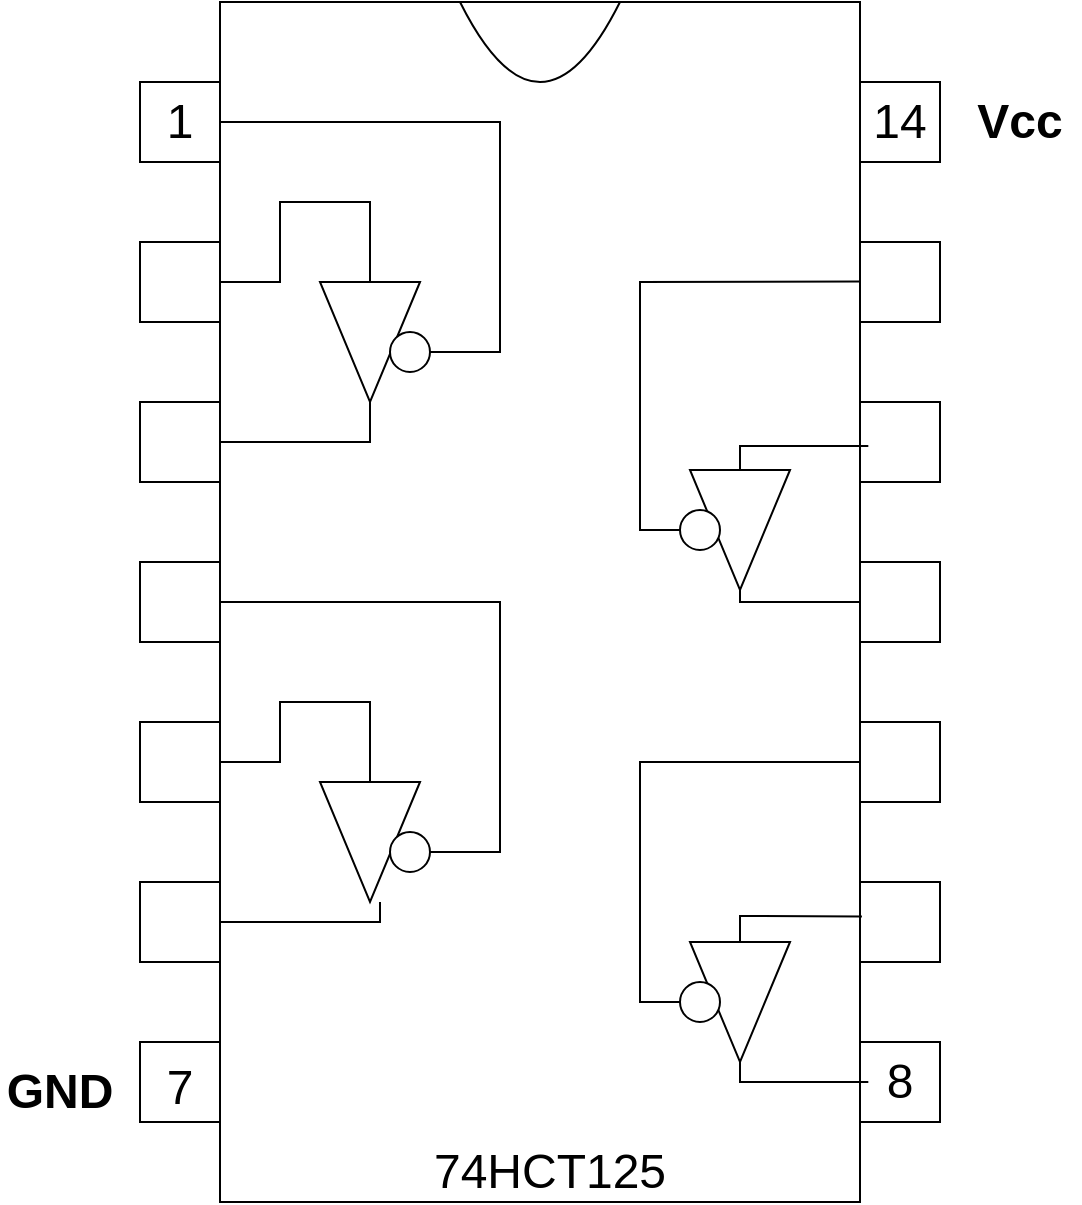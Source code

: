 <mxfile version="16.2.7" type="device"><diagram id="6YnogtWCP2fzaU13MLOl" name="Page-1"><mxGraphModel dx="1422" dy="794" grid="1" gridSize="10" guides="1" tooltips="1" connect="1" arrows="1" fold="1" page="1" pageScale="1" pageWidth="1169" pageHeight="827" math="0" shadow="0"><root><mxCell id="0"/><mxCell id="1" parent="0"/><mxCell id="AFRIKBcyymzqFkWKAvkj-53" value="" style="group" vertex="1" connectable="0" parent="1"><mxGeometry x="330" y="120" width="540" height="600" as="geometry"/></mxCell><mxCell id="AFRIKBcyymzqFkWKAvkj-21" value="" style="group" vertex="1" connectable="0" parent="AFRIKBcyymzqFkWKAvkj-53"><mxGeometry x="70" width="400" height="600" as="geometry"/></mxCell><mxCell id="AFRIKBcyymzqFkWKAvkj-1" value="" style="rounded=0;whiteSpace=wrap;html=1;" vertex="1" parent="AFRIKBcyymzqFkWKAvkj-21"><mxGeometry x="40" width="320" height="600" as="geometry"/></mxCell><mxCell id="AFRIKBcyymzqFkWKAvkj-2" value="" style="rounded=0;whiteSpace=wrap;html=1;" vertex="1" parent="AFRIKBcyymzqFkWKAvkj-21"><mxGeometry y="40" width="40" height="40" as="geometry"/></mxCell><mxCell id="AFRIKBcyymzqFkWKAvkj-4" value="" style="rounded=0;whiteSpace=wrap;html=1;" vertex="1" parent="AFRIKBcyymzqFkWKAvkj-21"><mxGeometry y="120" width="40" height="40" as="geometry"/></mxCell><mxCell id="AFRIKBcyymzqFkWKAvkj-5" value="" style="rounded=0;whiteSpace=wrap;html=1;" vertex="1" parent="AFRIKBcyymzqFkWKAvkj-21"><mxGeometry y="200" width="40" height="40" as="geometry"/></mxCell><mxCell id="AFRIKBcyymzqFkWKAvkj-6" value="" style="rounded=0;whiteSpace=wrap;html=1;" vertex="1" parent="AFRIKBcyymzqFkWKAvkj-21"><mxGeometry y="280" width="40" height="40" as="geometry"/></mxCell><mxCell id="AFRIKBcyymzqFkWKAvkj-7" value="" style="rounded=0;whiteSpace=wrap;html=1;" vertex="1" parent="AFRIKBcyymzqFkWKAvkj-21"><mxGeometry y="360" width="40" height="40" as="geometry"/></mxCell><mxCell id="AFRIKBcyymzqFkWKAvkj-8" value="" style="rounded=0;whiteSpace=wrap;html=1;" vertex="1" parent="AFRIKBcyymzqFkWKAvkj-21"><mxGeometry y="440" width="40" height="40" as="geometry"/></mxCell><mxCell id="AFRIKBcyymzqFkWKAvkj-9" value="" style="rounded=0;whiteSpace=wrap;html=1;" vertex="1" parent="AFRIKBcyymzqFkWKAvkj-21"><mxGeometry y="520" width="40" height="40" as="geometry"/></mxCell><mxCell id="AFRIKBcyymzqFkWKAvkj-10" value="" style="rounded=0;whiteSpace=wrap;html=1;" vertex="1" parent="AFRIKBcyymzqFkWKAvkj-21"><mxGeometry x="360" y="40" width="40" height="40" as="geometry"/></mxCell><mxCell id="AFRIKBcyymzqFkWKAvkj-11" value="" style="rounded=0;whiteSpace=wrap;html=1;" vertex="1" parent="AFRIKBcyymzqFkWKAvkj-21"><mxGeometry x="360" y="120" width="40" height="40" as="geometry"/></mxCell><mxCell id="AFRIKBcyymzqFkWKAvkj-12" value="" style="rounded=0;whiteSpace=wrap;html=1;" vertex="1" parent="AFRIKBcyymzqFkWKAvkj-21"><mxGeometry x="360" y="200" width="40" height="40" as="geometry"/></mxCell><mxCell id="AFRIKBcyymzqFkWKAvkj-13" value="" style="rounded=0;whiteSpace=wrap;html=1;" vertex="1" parent="AFRIKBcyymzqFkWKAvkj-21"><mxGeometry x="360" y="280" width="40" height="40" as="geometry"/></mxCell><mxCell id="AFRIKBcyymzqFkWKAvkj-14" value="" style="rounded=0;whiteSpace=wrap;html=1;" vertex="1" parent="AFRIKBcyymzqFkWKAvkj-21"><mxGeometry x="360" y="360" width="40" height="40" as="geometry"/></mxCell><mxCell id="AFRIKBcyymzqFkWKAvkj-15" value="" style="rounded=0;whiteSpace=wrap;html=1;" vertex="1" parent="AFRIKBcyymzqFkWKAvkj-21"><mxGeometry x="360" y="440" width="40" height="40" as="geometry"/></mxCell><mxCell id="AFRIKBcyymzqFkWKAvkj-16" value="" style="rounded=0;whiteSpace=wrap;html=1;" vertex="1" parent="AFRIKBcyymzqFkWKAvkj-21"><mxGeometry x="360" y="520" width="40" height="40" as="geometry"/></mxCell><mxCell id="AFRIKBcyymzqFkWKAvkj-17" value="" style="curved=1;endArrow=none;html=1;rounded=0;endFill=0;" edge="1" parent="AFRIKBcyymzqFkWKAvkj-21"><mxGeometry width="50" height="50" relative="1" as="geometry"><mxPoint x="160" as="sourcePoint"/><mxPoint x="240" as="targetPoint"/><Array as="points"><mxPoint x="180" y="40"/><mxPoint x="220" y="40"/></Array></mxGeometry></mxCell><mxCell id="AFRIKBcyymzqFkWKAvkj-20" value="" style="group" vertex="1" connectable="0" parent="AFRIKBcyymzqFkWKAvkj-21"><mxGeometry x="90" y="140" width="55" height="60" as="geometry"/></mxCell><mxCell id="AFRIKBcyymzqFkWKAvkj-18" value="" style="triangle;whiteSpace=wrap;html=1;rotation=90;" vertex="1" parent="AFRIKBcyymzqFkWKAvkj-20"><mxGeometry x="-5" y="5" width="60" height="50" as="geometry"/></mxCell><mxCell id="AFRIKBcyymzqFkWKAvkj-19" value="" style="ellipse;whiteSpace=wrap;html=1;aspect=fixed;" vertex="1" parent="AFRIKBcyymzqFkWKAvkj-20"><mxGeometry x="35" y="25" width="20" height="20" as="geometry"/></mxCell><mxCell id="AFRIKBcyymzqFkWKAvkj-22" value="" style="group" vertex="1" connectable="0" parent="AFRIKBcyymzqFkWKAvkj-21"><mxGeometry x="90" y="390" width="55" height="60" as="geometry"/></mxCell><mxCell id="AFRIKBcyymzqFkWKAvkj-23" value="" style="triangle;whiteSpace=wrap;html=1;rotation=90;" vertex="1" parent="AFRIKBcyymzqFkWKAvkj-22"><mxGeometry x="-5" y="5" width="60" height="50" as="geometry"/></mxCell><mxCell id="AFRIKBcyymzqFkWKAvkj-24" value="" style="ellipse;whiteSpace=wrap;html=1;aspect=fixed;" vertex="1" parent="AFRIKBcyymzqFkWKAvkj-22"><mxGeometry x="35" y="25" width="20" height="20" as="geometry"/></mxCell><mxCell id="AFRIKBcyymzqFkWKAvkj-30" value="" style="group" vertex="1" connectable="0" parent="AFRIKBcyymzqFkWKAvkj-21"><mxGeometry x="270" y="234" width="55" height="60" as="geometry"/></mxCell><mxCell id="AFRIKBcyymzqFkWKAvkj-26" value="" style="triangle;whiteSpace=wrap;html=1;rotation=90;" vertex="1" parent="AFRIKBcyymzqFkWKAvkj-30"><mxGeometry y="5" width="60" height="50" as="geometry"/></mxCell><mxCell id="AFRIKBcyymzqFkWKAvkj-27" value="" style="ellipse;whiteSpace=wrap;html=1;aspect=fixed;" vertex="1" parent="AFRIKBcyymzqFkWKAvkj-30"><mxGeometry y="20" width="20" height="20" as="geometry"/></mxCell><mxCell id="AFRIKBcyymzqFkWKAvkj-31" value="" style="group" vertex="1" connectable="0" parent="AFRIKBcyymzqFkWKAvkj-21"><mxGeometry x="270" y="470" width="55" height="60" as="geometry"/></mxCell><mxCell id="AFRIKBcyymzqFkWKAvkj-32" value="" style="triangle;whiteSpace=wrap;html=1;rotation=90;" vertex="1" parent="AFRIKBcyymzqFkWKAvkj-31"><mxGeometry y="5" width="60" height="50" as="geometry"/></mxCell><mxCell id="AFRIKBcyymzqFkWKAvkj-33" value="" style="ellipse;whiteSpace=wrap;html=1;aspect=fixed;" vertex="1" parent="AFRIKBcyymzqFkWKAvkj-31"><mxGeometry y="20" width="20" height="20" as="geometry"/></mxCell><mxCell id="AFRIKBcyymzqFkWKAvkj-43" value="" style="endArrow=none;html=1;rounded=0;exitX=1.013;exitY=0.9;exitDx=0;exitDy=0;exitPerimeter=0;" edge="1" parent="AFRIKBcyymzqFkWKAvkj-31" source="AFRIKBcyymzqFkWKAvkj-1"><mxGeometry width="50" height="50" relative="1" as="geometry"><mxPoint x="-20" y="110" as="sourcePoint"/><mxPoint x="30" y="60" as="targetPoint"/><Array as="points"><mxPoint x="30" y="70"/></Array></mxGeometry></mxCell><mxCell id="AFRIKBcyymzqFkWKAvkj-34" value="" style="endArrow=none;html=1;rounded=0;entryX=0;entryY=0.5;entryDx=0;entryDy=0;exitX=1;exitY=0.5;exitDx=0;exitDy=0;" edge="1" parent="AFRIKBcyymzqFkWKAvkj-21" source="AFRIKBcyymzqFkWKAvkj-4" target="AFRIKBcyymzqFkWKAvkj-18"><mxGeometry width="50" height="50" relative="1" as="geometry"><mxPoint x="-290" y="300" as="sourcePoint"/><mxPoint x="-240" y="250" as="targetPoint"/><Array as="points"><mxPoint x="70" y="140"/><mxPoint x="70" y="100"/><mxPoint x="115" y="100"/></Array></mxGeometry></mxCell><mxCell id="AFRIKBcyymzqFkWKAvkj-35" value="" style="endArrow=none;html=1;rounded=0;entryX=1;entryY=0.5;entryDx=0;entryDy=0;exitX=1;exitY=0.5;exitDx=0;exitDy=0;" edge="1" parent="AFRIKBcyymzqFkWKAvkj-21" source="AFRIKBcyymzqFkWKAvkj-19" target="AFRIKBcyymzqFkWKAvkj-2"><mxGeometry width="50" height="50" relative="1" as="geometry"><mxPoint x="-210" y="300" as="sourcePoint"/><mxPoint x="-160" y="250" as="targetPoint"/><Array as="points"><mxPoint x="180" y="175"/><mxPoint x="180" y="60"/></Array></mxGeometry></mxCell><mxCell id="AFRIKBcyymzqFkWKAvkj-36" value="" style="endArrow=none;html=1;rounded=0;entryX=1;entryY=0.5;entryDx=0;entryDy=0;exitX=1;exitY=0.5;exitDx=0;exitDy=0;" edge="1" parent="AFRIKBcyymzqFkWKAvkj-21" source="AFRIKBcyymzqFkWKAvkj-5" target="AFRIKBcyymzqFkWKAvkj-18"><mxGeometry width="50" height="50" relative="1" as="geometry"><mxPoint x="-230" y="320" as="sourcePoint"/><mxPoint x="-180" y="270" as="targetPoint"/><Array as="points"><mxPoint x="115" y="220"/></Array></mxGeometry></mxCell><mxCell id="AFRIKBcyymzqFkWKAvkj-37" value="" style="endArrow=none;html=1;rounded=0;entryX=1;entryY=0.5;entryDx=0;entryDy=0;exitX=1;exitY=0.5;exitDx=0;exitDy=0;" edge="1" parent="AFRIKBcyymzqFkWKAvkj-21" source="AFRIKBcyymzqFkWKAvkj-24" target="AFRIKBcyymzqFkWKAvkj-6"><mxGeometry width="50" height="50" relative="1" as="geometry"><mxPoint x="-270" y="350" as="sourcePoint"/><mxPoint x="-220" y="300" as="targetPoint"/><Array as="points"><mxPoint x="180" y="425"/><mxPoint x="180" y="300"/></Array></mxGeometry></mxCell><mxCell id="AFRIKBcyymzqFkWKAvkj-38" value="" style="endArrow=none;html=1;rounded=0;entryX=0;entryY=0.5;entryDx=0;entryDy=0;exitX=1;exitY=0.5;exitDx=0;exitDy=0;" edge="1" parent="AFRIKBcyymzqFkWKAvkj-21" source="AFRIKBcyymzqFkWKAvkj-7" target="AFRIKBcyymzqFkWKAvkj-23"><mxGeometry width="50" height="50" relative="1" as="geometry"><mxPoint x="-290" y="400" as="sourcePoint"/><mxPoint x="-240" y="350" as="targetPoint"/><Array as="points"><mxPoint x="70" y="380"/><mxPoint x="70" y="350"/><mxPoint x="115" y="350"/></Array></mxGeometry></mxCell><mxCell id="AFRIKBcyymzqFkWKAvkj-40" value="" style="endArrow=none;html=1;rounded=0;entryX=1;entryY=0.5;entryDx=0;entryDy=0;exitX=1;exitY=0.5;exitDx=0;exitDy=0;" edge="1" parent="AFRIKBcyymzqFkWKAvkj-21" source="AFRIKBcyymzqFkWKAvkj-26" target="AFRIKBcyymzqFkWKAvkj-1"><mxGeometry width="50" height="50" relative="1" as="geometry"><mxPoint x="290" y="370" as="sourcePoint"/><mxPoint x="340" y="320" as="targetPoint"/><Array as="points"><mxPoint x="300" y="300"/></Array></mxGeometry></mxCell><mxCell id="AFRIKBcyymzqFkWKAvkj-41" value="" style="endArrow=none;html=1;rounded=0;entryX=1.013;entryY=0.37;entryDx=0;entryDy=0;entryPerimeter=0;exitX=0;exitY=0.5;exitDx=0;exitDy=0;" edge="1" parent="AFRIKBcyymzqFkWKAvkj-21" source="AFRIKBcyymzqFkWKAvkj-26" target="AFRIKBcyymzqFkWKAvkj-1"><mxGeometry width="50" height="50" relative="1" as="geometry"><mxPoint x="-300" y="360" as="sourcePoint"/><mxPoint x="-250" y="310" as="targetPoint"/><Array as="points"><mxPoint x="300" y="222"/></Array></mxGeometry></mxCell><mxCell id="AFRIKBcyymzqFkWKAvkj-42" value="" style="endArrow=none;html=1;rounded=0;entryX=1;entryY=0.233;entryDx=0;entryDy=0;entryPerimeter=0;exitX=0;exitY=0.5;exitDx=0;exitDy=0;" edge="1" parent="AFRIKBcyymzqFkWKAvkj-21" source="AFRIKBcyymzqFkWKAvkj-27" target="AFRIKBcyymzqFkWKAvkj-1"><mxGeometry width="50" height="50" relative="1" as="geometry"><mxPoint x="280" y="180" as="sourcePoint"/><mxPoint x="330" y="130" as="targetPoint"/><Array as="points"><mxPoint x="250" y="264"/><mxPoint x="250" y="140"/></Array></mxGeometry></mxCell><mxCell id="AFRIKBcyymzqFkWKAvkj-44" value="" style="endArrow=none;html=1;rounded=0;exitX=0;exitY=0.5;exitDx=0;exitDy=0;entryX=1.003;entryY=0.762;entryDx=0;entryDy=0;entryPerimeter=0;" edge="1" parent="AFRIKBcyymzqFkWKAvkj-21" source="AFRIKBcyymzqFkWKAvkj-32" target="AFRIKBcyymzqFkWKAvkj-1"><mxGeometry width="50" height="50" relative="1" as="geometry"><mxPoint x="280" y="470" as="sourcePoint"/><mxPoint x="330" y="420" as="targetPoint"/><Array as="points"><mxPoint x="300" y="457"/></Array></mxGeometry></mxCell><mxCell id="AFRIKBcyymzqFkWKAvkj-45" value="" style="endArrow=none;html=1;rounded=0;entryX=0;entryY=0.5;entryDx=0;entryDy=0;" edge="1" parent="AFRIKBcyymzqFkWKAvkj-21" target="AFRIKBcyymzqFkWKAvkj-14"><mxGeometry width="50" height="50" relative="1" as="geometry"><mxPoint x="270" y="500" as="sourcePoint"/><mxPoint x="330" y="380" as="targetPoint"/><Array as="points"><mxPoint x="250" y="500"/><mxPoint x="250" y="380"/></Array></mxGeometry></mxCell><mxCell id="AFRIKBcyymzqFkWKAvkj-48" value="74HCT125" style="text;html=1;strokeColor=none;fillColor=none;align=center;verticalAlign=middle;whiteSpace=wrap;rounded=0;fontSize=24;" vertex="1" parent="AFRIKBcyymzqFkWKAvkj-21"><mxGeometry x="140" y="570" width="130" height="30" as="geometry"/></mxCell><mxCell id="AFRIKBcyymzqFkWKAvkj-49" value="1" style="text;html=1;strokeColor=none;fillColor=none;align=center;verticalAlign=middle;whiteSpace=wrap;rounded=0;fontSize=24;" vertex="1" parent="AFRIKBcyymzqFkWKAvkj-21"><mxGeometry x="10" y="47.5" width="20" height="25" as="geometry"/></mxCell><mxCell id="AFRIKBcyymzqFkWKAvkj-50" value="7" style="text;html=1;strokeColor=none;fillColor=none;align=center;verticalAlign=middle;whiteSpace=wrap;rounded=0;fontSize=24;" vertex="1" parent="AFRIKBcyymzqFkWKAvkj-21"><mxGeometry x="10" y="530" width="20" height="25" as="geometry"/></mxCell><mxCell id="AFRIKBcyymzqFkWKAvkj-51" value="8" style="text;html=1;strokeColor=none;fillColor=none;align=center;verticalAlign=middle;whiteSpace=wrap;rounded=0;fontSize=24;" vertex="1" parent="AFRIKBcyymzqFkWKAvkj-21"><mxGeometry x="370" y="527.5" width="20" height="25" as="geometry"/></mxCell><mxCell id="AFRIKBcyymzqFkWKAvkj-52" value="14" style="text;html=1;strokeColor=none;fillColor=none;align=center;verticalAlign=middle;whiteSpace=wrap;rounded=0;fontSize=24;" vertex="1" parent="AFRIKBcyymzqFkWKAvkj-21"><mxGeometry x="360" y="47.5" width="40" height="25" as="geometry"/></mxCell><mxCell id="AFRIKBcyymzqFkWKAvkj-39" value="" style="endArrow=none;html=1;rounded=0;exitX=1;exitY=0.5;exitDx=0;exitDy=0;" edge="1" parent="AFRIKBcyymzqFkWKAvkj-53" source="AFRIKBcyymzqFkWKAvkj-8"><mxGeometry width="50" height="50" relative="1" as="geometry"><mxPoint x="-130" y="520" as="sourcePoint"/><mxPoint x="190" y="450" as="targetPoint"/><Array as="points"><mxPoint x="190" y="460"/></Array></mxGeometry></mxCell><mxCell id="AFRIKBcyymzqFkWKAvkj-46" value="Vcc" style="text;html=1;strokeColor=none;fillColor=none;align=center;verticalAlign=middle;whiteSpace=wrap;rounded=0;fontSize=24;fontStyle=1" vertex="1" parent="AFRIKBcyymzqFkWKAvkj-53"><mxGeometry x="480" y="45" width="60" height="30" as="geometry"/></mxCell><mxCell id="AFRIKBcyymzqFkWKAvkj-47" value="GND" style="text;html=1;strokeColor=none;fillColor=none;align=center;verticalAlign=middle;whiteSpace=wrap;rounded=0;fontSize=24;fontStyle=1" vertex="1" parent="AFRIKBcyymzqFkWKAvkj-53"><mxGeometry y="530" width="60" height="30" as="geometry"/></mxCell></root></mxGraphModel></diagram></mxfile>